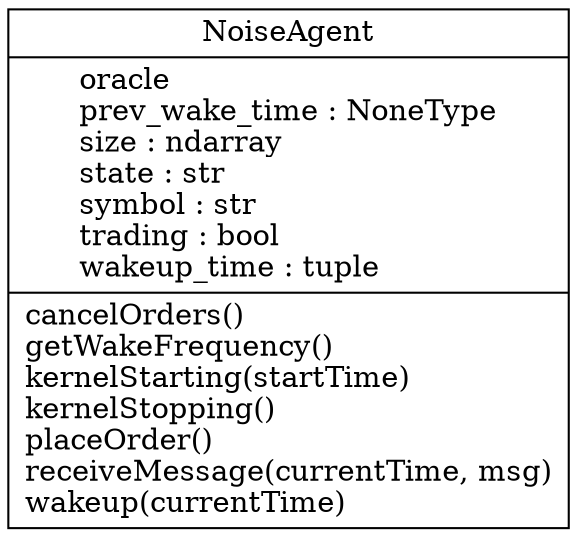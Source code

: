 digraph "classes" {
rankdir=BT
charset="utf-8"
"agent.NoiseAgent.NoiseAgent" [color="black", fontcolor="black", label=<{NoiseAgent|oracle<br ALIGN="LEFT"/>prev_wake_time : NoneType<br ALIGN="LEFT"/>size : ndarray<br ALIGN="LEFT"/>state : str<br ALIGN="LEFT"/>symbol : str<br ALIGN="LEFT"/>trading : bool<br ALIGN="LEFT"/>wakeup_time : tuple<br ALIGN="LEFT"/>|cancelOrders()<br ALIGN="LEFT"/>getWakeFrequency()<br ALIGN="LEFT"/>kernelStarting(startTime)<br ALIGN="LEFT"/>kernelStopping()<br ALIGN="LEFT"/>placeOrder()<br ALIGN="LEFT"/>receiveMessage(currentTime, msg)<br ALIGN="LEFT"/>wakeup(currentTime)<br ALIGN="LEFT"/>}>, shape="record", style="solid"];
}
